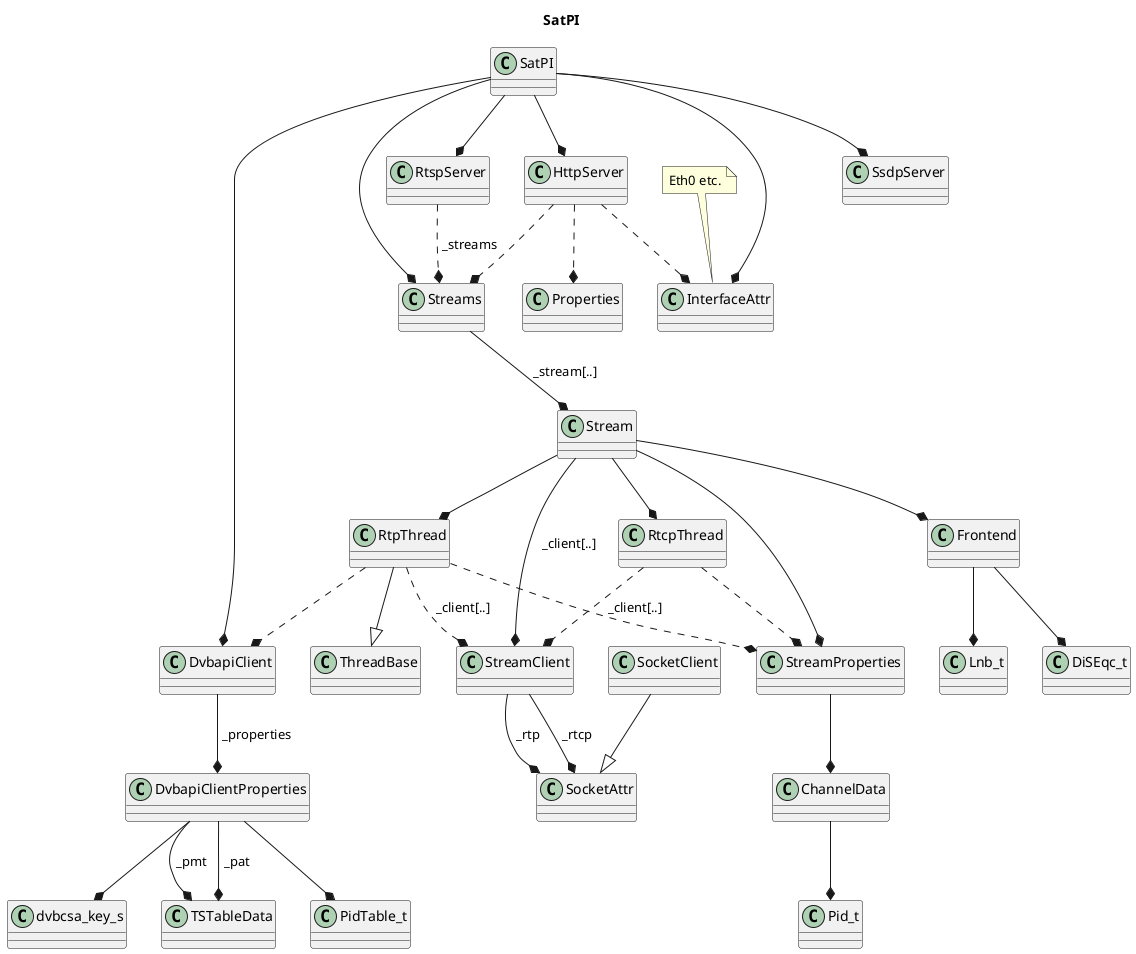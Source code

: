 @startuml

hide footbox

title SatPI

SatPI --* DvbapiClient
SatPI --* Streams
SatPI --* RtspServer
SatPI --* HttpServer
SatPI --* SsdpServer
SatPI --* InterfaceAttr

note top of InterfaceAttr : Eth0 etc.

Stream --* StreamClient : " _client[..] "
Stream --* StreamProperties
Stream --* Frontend
Stream --* RtpThread
Stream --* RtcpThread

Streams --* Stream : " _stream[..] "

StreamClient --* SocketAttr : " _rtp "
StreamClient --* SocketAttr : " _rtcp "

SocketClient --|> SocketAttr

StreamProperties --* ChannelData

DvbapiClient --* DvbapiClientProperties : " _properties"

DvbapiClientProperties --* PidTable_t
DvbapiClientProperties --* dvbcsa_key_s
DvbapiClientProperties --* TSTableData : " _pat "
DvbapiClientProperties --* TSTableData : " _pmt "

Frontend --* Lnb_t
Frontend --* DiSEqc_t

ChannelData --* Pid_t

RtpThread --|> ThreadBase
RtpThread ..* StreamProperties
RtpThread ..* StreamClient : " _client[..] "
RtpThread ..* DvbapiClient

RtspServer ..* Streams : " _streams "

RtcpThread ..* StreamProperties
RtcpThread ..* StreamClient : " _client[..] "

HttpServer ..* Streams
HttpServer ..* Properties
HttpServer ..* InterfaceAttr

@enduml